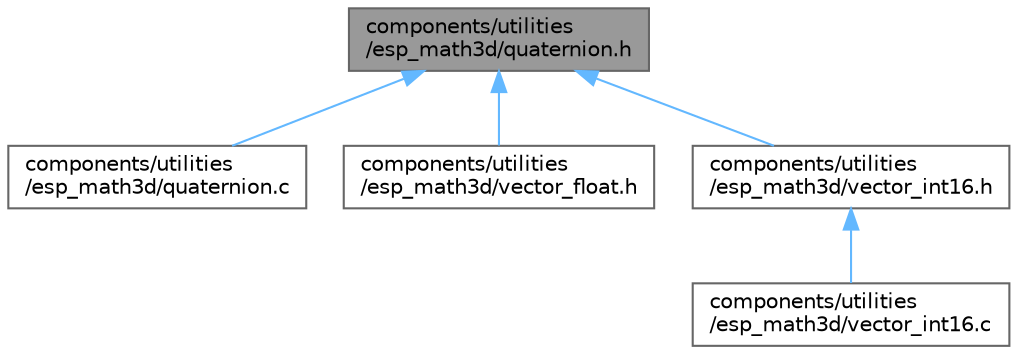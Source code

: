digraph "components/utilities/esp_math3d/quaternion.h"
{
 // LATEX_PDF_SIZE
  bgcolor="transparent";
  edge [fontname=Helvetica,fontsize=10,labelfontname=Helvetica,labelfontsize=10];
  node [fontname=Helvetica,fontsize=10,shape=box,height=0.2,width=0.4];
  Node1 [id="Node000001",label="components/utilities\l/esp_math3d/quaternion.h",height=0.2,width=0.4,color="gray40", fillcolor="grey60", style="filled", fontcolor="black",tooltip=" "];
  Node1 -> Node2 [id="edge1_Node000001_Node000002",dir="back",color="steelblue1",style="solid",tooltip=" "];
  Node2 [id="Node000002",label="components/utilities\l/esp_math3d/quaternion.c",height=0.2,width=0.4,color="grey40", fillcolor="white", style="filled",URL="$quaternion_8c.html",tooltip=" "];
  Node1 -> Node3 [id="edge2_Node000001_Node000003",dir="back",color="steelblue1",style="solid",tooltip=" "];
  Node3 [id="Node000003",label="components/utilities\l/esp_math3d/vector_float.h",height=0.2,width=0.4,color="grey40", fillcolor="white", style="filled",URL="$vector__float_8h.html",tooltip=" "];
  Node1 -> Node4 [id="edge3_Node000001_Node000004",dir="back",color="steelblue1",style="solid",tooltip=" "];
  Node4 [id="Node000004",label="components/utilities\l/esp_math3d/vector_int16.h",height=0.2,width=0.4,color="grey40", fillcolor="white", style="filled",URL="$vector__int16_8h.html",tooltip=" "];
  Node4 -> Node5 [id="edge4_Node000004_Node000005",dir="back",color="steelblue1",style="solid",tooltip=" "];
  Node5 [id="Node000005",label="components/utilities\l/esp_math3d/vector_int16.c",height=0.2,width=0.4,color="grey40", fillcolor="white", style="filled",URL="$vector__int16_8c.html",tooltip=" "];
}

